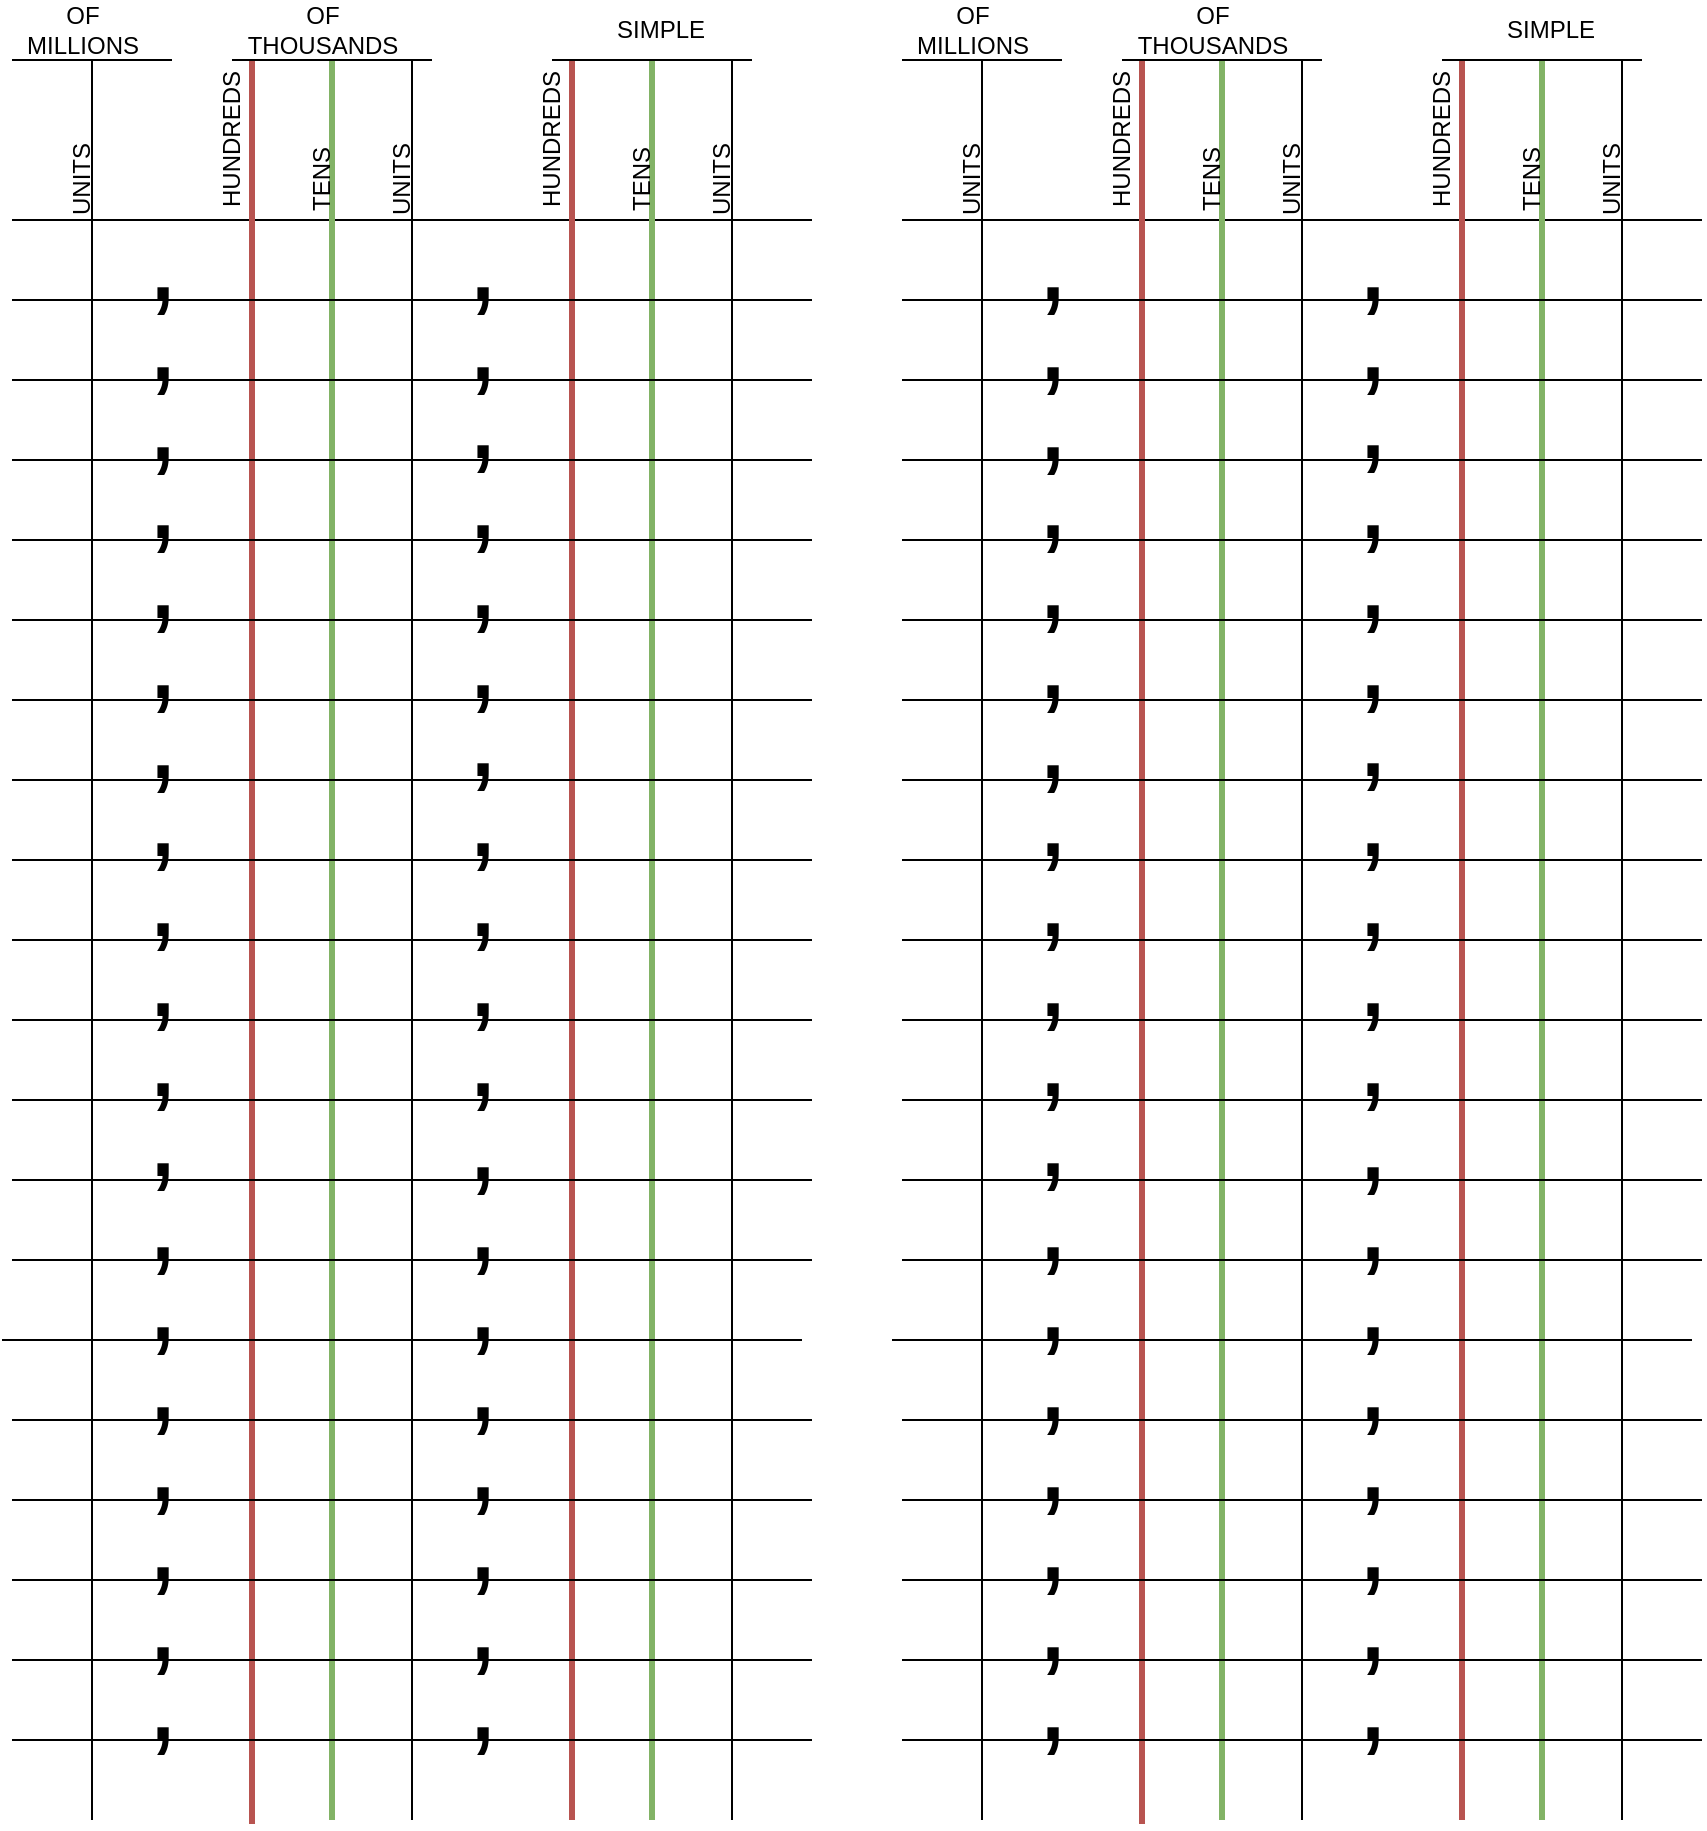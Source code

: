 <mxfile version="14.4.4" type="github">
  <diagram id="EwOeWkMTZaeR5XXRuhUj" name="Page-1">
    <mxGraphModel dx="943" dy="560" grid="1" gridSize="10" guides="1" tooltips="1" connect="1" arrows="1" fold="1" page="1" pageScale="1" pageWidth="827" pageHeight="1169" math="0" shadow="0">
      <root>
        <mxCell id="0" />
        <mxCell id="1" parent="0" />
        <mxCell id="WMk4dA76J-lZ88mBp_z--3" value="" style="endArrow=none;html=1;" edge="1" parent="1">
          <mxGeometry width="50" height="50" relative="1" as="geometry">
            <mxPoint x="160" y="1000" as="sourcePoint" />
            <mxPoint x="160" y="120" as="targetPoint" />
          </mxGeometry>
        </mxCell>
        <mxCell id="WMk4dA76J-lZ88mBp_z--4" value="" style="endArrow=none;html=1;" edge="1" parent="1">
          <mxGeometry width="50" height="50" relative="1" as="geometry">
            <mxPoint x="120" y="200" as="sourcePoint" />
            <mxPoint x="520" y="200" as="targetPoint" />
          </mxGeometry>
        </mxCell>
        <mxCell id="WMk4dA76J-lZ88mBp_z--5" value="" style="endArrow=none;html=1;fillColor=#f8cecc;strokeColor=#b85450;strokeWidth=3;" edge="1" parent="1">
          <mxGeometry width="50" height="50" relative="1" as="geometry">
            <mxPoint x="240" y="1002" as="sourcePoint" />
            <mxPoint x="240" y="120" as="targetPoint" />
          </mxGeometry>
        </mxCell>
        <mxCell id="WMk4dA76J-lZ88mBp_z--6" value="" style="endArrow=none;html=1;fillColor=#d5e8d4;strokeColor=#82b366;strokeWidth=3;" edge="1" parent="1">
          <mxGeometry width="50" height="50" relative="1" as="geometry">
            <mxPoint x="280" y="1000" as="sourcePoint" />
            <mxPoint x="280" y="120" as="targetPoint" />
          </mxGeometry>
        </mxCell>
        <mxCell id="WMk4dA76J-lZ88mBp_z--7" value="" style="endArrow=none;html=1;" edge="1" parent="1">
          <mxGeometry width="50" height="50" relative="1" as="geometry">
            <mxPoint x="320" y="1000" as="sourcePoint" />
            <mxPoint x="320" y="120" as="targetPoint" />
          </mxGeometry>
        </mxCell>
        <mxCell id="WMk4dA76J-lZ88mBp_z--8" value="" style="endArrow=none;html=1;strokeWidth=3;fillColor=#f8cecc;strokeColor=#b85450;" edge="1" parent="1">
          <mxGeometry width="50" height="50" relative="1" as="geometry">
            <mxPoint x="400" y="1000" as="sourcePoint" />
            <mxPoint x="400" y="120" as="targetPoint" />
          </mxGeometry>
        </mxCell>
        <mxCell id="WMk4dA76J-lZ88mBp_z--9" value="" style="endArrow=none;html=1;fillColor=#d5e8d4;strokeColor=#82b366;strokeWidth=3;" edge="1" parent="1">
          <mxGeometry width="50" height="50" relative="1" as="geometry">
            <mxPoint x="440" y="1000" as="sourcePoint" />
            <mxPoint x="440" y="120" as="targetPoint" />
          </mxGeometry>
        </mxCell>
        <mxCell id="WMk4dA76J-lZ88mBp_z--10" value="" style="endArrow=none;html=1;" edge="1" parent="1">
          <mxGeometry width="50" height="50" relative="1" as="geometry">
            <mxPoint x="480" y="1000" as="sourcePoint" />
            <mxPoint x="480" y="120" as="targetPoint" />
          </mxGeometry>
        </mxCell>
        <mxCell id="WMk4dA76J-lZ88mBp_z--11" value="" style="endArrow=none;html=1;" edge="1" parent="1">
          <mxGeometry width="50" height="50" relative="1" as="geometry">
            <mxPoint x="120" y="120" as="sourcePoint" />
            <mxPoint x="200" y="120" as="targetPoint" />
          </mxGeometry>
        </mxCell>
        <mxCell id="WMk4dA76J-lZ88mBp_z--12" value="" style="endArrow=none;html=1;" edge="1" parent="1">
          <mxGeometry width="50" height="50" relative="1" as="geometry">
            <mxPoint x="230" y="120" as="sourcePoint" />
            <mxPoint x="330" y="120" as="targetPoint" />
          </mxGeometry>
        </mxCell>
        <mxCell id="WMk4dA76J-lZ88mBp_z--13" value="" style="endArrow=none;html=1;" edge="1" parent="1">
          <mxGeometry width="50" height="50" relative="1" as="geometry">
            <mxPoint x="390" y="120" as="sourcePoint" />
            <mxPoint x="490" y="120" as="targetPoint" />
          </mxGeometry>
        </mxCell>
        <mxCell id="WMk4dA76J-lZ88mBp_z--14" value="OF&lt;br&gt;MILLIONS" style="text;html=1;resizable=0;autosize=1;align=center;verticalAlign=middle;points=[];fillColor=none;strokeColor=none;rounded=0;" vertex="1" parent="1">
          <mxGeometry x="120" y="90" width="70" height="30" as="geometry" />
        </mxCell>
        <mxCell id="WMk4dA76J-lZ88mBp_z--15" value="OF&lt;br&gt;THOUSANDS" style="text;html=1;resizable=0;autosize=1;align=center;verticalAlign=middle;points=[];fillColor=none;strokeColor=none;rounded=0;" vertex="1" parent="1">
          <mxGeometry x="230" y="90" width="90" height="30" as="geometry" />
        </mxCell>
        <mxCell id="WMk4dA76J-lZ88mBp_z--16" value="SIMPLE" style="text;html=1;resizable=0;autosize=1;align=center;verticalAlign=middle;points=[];fillColor=none;strokeColor=none;rounded=0;" vertex="1" parent="1">
          <mxGeometry x="414" y="95" width="60" height="20" as="geometry" />
        </mxCell>
        <mxCell id="WMk4dA76J-lZ88mBp_z--17" value="UNITS" style="text;html=1;resizable=0;autosize=1;align=center;verticalAlign=middle;points=[];fillColor=none;strokeColor=none;rounded=0;rotation=-90;" vertex="1" parent="1">
          <mxGeometry x="450" y="170" width="50" height="20" as="geometry" />
        </mxCell>
        <mxCell id="WMk4dA76J-lZ88mBp_z--18" value="HUNDREDS" style="text;html=1;resizable=0;autosize=1;align=center;verticalAlign=middle;points=[];fillColor=none;strokeColor=none;rounded=0;rotation=-90;" vertex="1" parent="1">
          <mxGeometry x="350" y="150" width="80" height="20" as="geometry" />
        </mxCell>
        <mxCell id="WMk4dA76J-lZ88mBp_z--19" value="TENS" style="text;html=1;resizable=0;autosize=1;align=center;verticalAlign=middle;points=[];fillColor=none;strokeColor=none;rounded=0;rotation=-90;" vertex="1" parent="1">
          <mxGeometry x="410" y="170" width="50" height="20" as="geometry" />
        </mxCell>
        <mxCell id="WMk4dA76J-lZ88mBp_z--20" value="UNITS" style="text;html=1;resizable=0;autosize=1;align=center;verticalAlign=middle;points=[];fillColor=none;strokeColor=none;rounded=0;rotation=-90;" vertex="1" parent="1">
          <mxGeometry x="290" y="170" width="50" height="20" as="geometry" />
        </mxCell>
        <mxCell id="WMk4dA76J-lZ88mBp_z--21" value="TENS" style="text;html=1;resizable=0;autosize=1;align=center;verticalAlign=middle;points=[];fillColor=none;strokeColor=none;rounded=0;rotation=-90;" vertex="1" parent="1">
          <mxGeometry x="250" y="170" width="50" height="20" as="geometry" />
        </mxCell>
        <mxCell id="WMk4dA76J-lZ88mBp_z--22" value="HUNDREDS" style="text;html=1;resizable=0;autosize=1;align=center;verticalAlign=middle;points=[];fillColor=none;strokeColor=none;rounded=0;rotation=-90;" vertex="1" parent="1">
          <mxGeometry x="190" y="150" width="80" height="20" as="geometry" />
        </mxCell>
        <mxCell id="WMk4dA76J-lZ88mBp_z--23" value="UNITS" style="text;html=1;resizable=0;autosize=1;align=center;verticalAlign=middle;points=[];fillColor=none;strokeColor=none;rounded=0;rotation=-90;" vertex="1" parent="1">
          <mxGeometry x="130" y="170" width="50" height="20" as="geometry" />
        </mxCell>
        <mxCell id="WMk4dA76J-lZ88mBp_z--25" value="" style="endArrow=none;html=1;" edge="1" parent="1">
          <mxGeometry width="50" height="50" relative="1" as="geometry">
            <mxPoint x="120" y="240" as="sourcePoint" />
            <mxPoint x="520" y="240" as="targetPoint" />
          </mxGeometry>
        </mxCell>
        <mxCell id="WMk4dA76J-lZ88mBp_z--26" value="" style="endArrow=none;html=1;" edge="1" parent="1">
          <mxGeometry width="50" height="50" relative="1" as="geometry">
            <mxPoint x="120" y="280" as="sourcePoint" />
            <mxPoint x="520" y="280" as="targetPoint" />
          </mxGeometry>
        </mxCell>
        <mxCell id="WMk4dA76J-lZ88mBp_z--27" value="" style="endArrow=none;html=1;" edge="1" parent="1">
          <mxGeometry width="50" height="50" relative="1" as="geometry">
            <mxPoint x="120" y="320" as="sourcePoint" />
            <mxPoint x="520" y="320" as="targetPoint" />
          </mxGeometry>
        </mxCell>
        <mxCell id="WMk4dA76J-lZ88mBp_z--28" value="" style="endArrow=none;html=1;" edge="1" parent="1">
          <mxGeometry width="50" height="50" relative="1" as="geometry">
            <mxPoint x="120" y="360" as="sourcePoint" />
            <mxPoint x="520" y="360" as="targetPoint" />
          </mxGeometry>
        </mxCell>
        <mxCell id="WMk4dA76J-lZ88mBp_z--29" value="" style="endArrow=none;html=1;" edge="1" parent="1">
          <mxGeometry width="50" height="50" relative="1" as="geometry">
            <mxPoint x="120" y="400" as="sourcePoint" />
            <mxPoint x="520" y="400" as="targetPoint" />
          </mxGeometry>
        </mxCell>
        <mxCell id="WMk4dA76J-lZ88mBp_z--30" value="" style="endArrow=none;html=1;" edge="1" parent="1">
          <mxGeometry width="50" height="50" relative="1" as="geometry">
            <mxPoint x="120" y="440" as="sourcePoint" />
            <mxPoint x="520" y="440" as="targetPoint" />
          </mxGeometry>
        </mxCell>
        <mxCell id="WMk4dA76J-lZ88mBp_z--31" value="" style="endArrow=none;html=1;" edge="1" parent="1">
          <mxGeometry width="50" height="50" relative="1" as="geometry">
            <mxPoint x="120" y="480" as="sourcePoint" />
            <mxPoint x="520" y="480" as="targetPoint" />
          </mxGeometry>
        </mxCell>
        <mxCell id="WMk4dA76J-lZ88mBp_z--32" value="" style="endArrow=none;html=1;" edge="1" parent="1">
          <mxGeometry width="50" height="50" relative="1" as="geometry">
            <mxPoint x="120" y="520" as="sourcePoint" />
            <mxPoint x="520" y="520" as="targetPoint" />
          </mxGeometry>
        </mxCell>
        <mxCell id="WMk4dA76J-lZ88mBp_z--33" value="" style="endArrow=none;html=1;" edge="1" parent="1">
          <mxGeometry width="50" height="50" relative="1" as="geometry">
            <mxPoint x="120" y="560" as="sourcePoint" />
            <mxPoint x="520" y="560" as="targetPoint" />
          </mxGeometry>
        </mxCell>
        <mxCell id="WMk4dA76J-lZ88mBp_z--34" value="" style="endArrow=none;html=1;" edge="1" parent="1">
          <mxGeometry width="50" height="50" relative="1" as="geometry">
            <mxPoint x="120" y="600" as="sourcePoint" />
            <mxPoint x="520" y="600" as="targetPoint" />
          </mxGeometry>
        </mxCell>
        <mxCell id="WMk4dA76J-lZ88mBp_z--35" value="" style="endArrow=none;html=1;" edge="1" parent="1">
          <mxGeometry width="50" height="50" relative="1" as="geometry">
            <mxPoint x="120" y="640" as="sourcePoint" />
            <mxPoint x="520" y="640" as="targetPoint" />
          </mxGeometry>
        </mxCell>
        <mxCell id="WMk4dA76J-lZ88mBp_z--36" value="" style="endArrow=none;html=1;" edge="1" parent="1">
          <mxGeometry width="50" height="50" relative="1" as="geometry">
            <mxPoint x="120" y="680" as="sourcePoint" />
            <mxPoint x="520" y="680" as="targetPoint" />
          </mxGeometry>
        </mxCell>
        <mxCell id="WMk4dA76J-lZ88mBp_z--37" value="" style="endArrow=none;html=1;" edge="1" parent="1">
          <mxGeometry width="50" height="50" relative="1" as="geometry">
            <mxPoint x="120" y="840" as="sourcePoint" />
            <mxPoint x="520" y="840" as="targetPoint" />
          </mxGeometry>
        </mxCell>
        <mxCell id="WMk4dA76J-lZ88mBp_z--38" value="" style="endArrow=none;html=1;" edge="1" parent="1">
          <mxGeometry width="50" height="50" relative="1" as="geometry">
            <mxPoint x="120" y="880" as="sourcePoint" />
            <mxPoint x="520" y="880" as="targetPoint" />
          </mxGeometry>
        </mxCell>
        <mxCell id="WMk4dA76J-lZ88mBp_z--39" value="" style="endArrow=none;html=1;" edge="1" parent="1">
          <mxGeometry width="50" height="50" relative="1" as="geometry">
            <mxPoint x="120" y="920" as="sourcePoint" />
            <mxPoint x="520" y="920" as="targetPoint" />
          </mxGeometry>
        </mxCell>
        <mxCell id="WMk4dA76J-lZ88mBp_z--40" value="" style="endArrow=none;html=1;" edge="1" parent="1">
          <mxGeometry width="50" height="50" relative="1" as="geometry">
            <mxPoint x="120" y="960" as="sourcePoint" />
            <mxPoint x="520" y="960" as="targetPoint" />
          </mxGeometry>
        </mxCell>
        <mxCell id="WMk4dA76J-lZ88mBp_z--41" value="" style="endArrow=none;html=1;" edge="1" parent="1">
          <mxGeometry width="50" height="50" relative="1" as="geometry">
            <mxPoint x="115" y="760" as="sourcePoint" />
            <mxPoint x="515" y="760" as="targetPoint" />
          </mxGeometry>
        </mxCell>
        <mxCell id="WMk4dA76J-lZ88mBp_z--42" value="" style="endArrow=none;html=1;" edge="1" parent="1">
          <mxGeometry width="50" height="50" relative="1" as="geometry">
            <mxPoint x="120" y="800" as="sourcePoint" />
            <mxPoint x="520" y="800" as="targetPoint" />
          </mxGeometry>
        </mxCell>
        <mxCell id="WMk4dA76J-lZ88mBp_z--43" value="" style="endArrow=none;html=1;" edge="1" parent="1">
          <mxGeometry width="50" height="50" relative="1" as="geometry">
            <mxPoint x="120" y="720" as="sourcePoint" />
            <mxPoint x="520" y="720" as="targetPoint" />
          </mxGeometry>
        </mxCell>
        <mxCell id="WMk4dA76J-lZ88mBp_z--44" value="&lt;font style=&quot;font-size: 59px&quot;&gt;,&lt;/font&gt;" style="text;html=1;resizable=0;autosize=1;align=center;verticalAlign=middle;points=[];fillColor=none;strokeColor=none;rounded=0;rotation=0;" vertex="1" parent="1">
          <mxGeometry x="180" y="200" width="30" height="40" as="geometry" />
        </mxCell>
        <mxCell id="WMk4dA76J-lZ88mBp_z--46" value="&lt;font style=&quot;font-size: 59px&quot;&gt;,&lt;/font&gt;" style="text;html=1;resizable=0;autosize=1;align=center;verticalAlign=middle;points=[];fillColor=none;strokeColor=none;rounded=0;rotation=0;" vertex="1" parent="1">
          <mxGeometry x="180" y="240" width="30" height="40" as="geometry" />
        </mxCell>
        <mxCell id="WMk4dA76J-lZ88mBp_z--56" value="&lt;font style=&quot;font-size: 59px&quot;&gt;,&lt;/font&gt;" style="text;html=1;resizable=0;autosize=1;align=center;verticalAlign=middle;points=[];fillColor=none;strokeColor=none;rounded=0;rotation=0;" vertex="1" parent="1">
          <mxGeometry x="180" y="280" width="30" height="40" as="geometry" />
        </mxCell>
        <mxCell id="WMk4dA76J-lZ88mBp_z--57" value="&lt;font style=&quot;font-size: 59px&quot;&gt;,&lt;/font&gt;" style="text;html=1;resizable=0;autosize=1;align=center;verticalAlign=middle;points=[];fillColor=none;strokeColor=none;rounded=0;rotation=0;" vertex="1" parent="1">
          <mxGeometry x="180" y="319" width="30" height="40" as="geometry" />
        </mxCell>
        <mxCell id="WMk4dA76J-lZ88mBp_z--62" value="&lt;font style=&quot;font-size: 59px&quot;&gt;,&lt;/font&gt;" style="text;html=1;resizable=0;autosize=1;align=center;verticalAlign=middle;points=[];fillColor=none;strokeColor=none;rounded=0;rotation=0;" vertex="1" parent="1">
          <mxGeometry x="180" y="359" width="30" height="40" as="geometry" />
        </mxCell>
        <mxCell id="WMk4dA76J-lZ88mBp_z--63" value="&lt;font style=&quot;font-size: 59px&quot;&gt;,&lt;/font&gt;" style="text;html=1;resizable=0;autosize=1;align=center;verticalAlign=middle;points=[];fillColor=none;strokeColor=none;rounded=0;rotation=0;" vertex="1" parent="1">
          <mxGeometry x="180" y="399" width="30" height="40" as="geometry" />
        </mxCell>
        <mxCell id="WMk4dA76J-lZ88mBp_z--64" value="&lt;font style=&quot;font-size: 59px&quot;&gt;,&lt;/font&gt;" style="text;html=1;resizable=0;autosize=1;align=center;verticalAlign=middle;points=[];fillColor=none;strokeColor=none;rounded=0;rotation=0;" vertex="1" parent="1">
          <mxGeometry x="180" y="439" width="30" height="40" as="geometry" />
        </mxCell>
        <mxCell id="WMk4dA76J-lZ88mBp_z--65" value="&lt;font style=&quot;font-size: 59px&quot;&gt;,&lt;/font&gt;" style="text;html=1;resizable=0;autosize=1;align=center;verticalAlign=middle;points=[];fillColor=none;strokeColor=none;rounded=0;rotation=0;" vertex="1" parent="1">
          <mxGeometry x="180" y="478" width="30" height="40" as="geometry" />
        </mxCell>
        <mxCell id="WMk4dA76J-lZ88mBp_z--66" value="&lt;font style=&quot;font-size: 59px&quot;&gt;,&lt;/font&gt;" style="text;html=1;resizable=0;autosize=1;align=center;verticalAlign=middle;points=[];fillColor=none;strokeColor=none;rounded=0;rotation=0;" vertex="1" parent="1">
          <mxGeometry x="180" y="518" width="30" height="40" as="geometry" />
        </mxCell>
        <mxCell id="WMk4dA76J-lZ88mBp_z--68" value="&lt;font style=&quot;font-size: 59px&quot;&gt;,&lt;/font&gt;" style="text;html=1;resizable=0;autosize=1;align=center;verticalAlign=middle;points=[];fillColor=none;strokeColor=none;rounded=0;rotation=0;" vertex="1" parent="1">
          <mxGeometry x="180" y="558" width="30" height="40" as="geometry" />
        </mxCell>
        <mxCell id="WMk4dA76J-lZ88mBp_z--69" value="&lt;font style=&quot;font-size: 59px&quot;&gt;,&lt;/font&gt;" style="text;html=1;resizable=0;autosize=1;align=center;verticalAlign=middle;points=[];fillColor=none;strokeColor=none;rounded=0;rotation=0;" vertex="1" parent="1">
          <mxGeometry x="180" y="598" width="30" height="40" as="geometry" />
        </mxCell>
        <mxCell id="WMk4dA76J-lZ88mBp_z--71" value="&lt;font style=&quot;font-size: 59px&quot;&gt;,&lt;/font&gt;" style="text;html=1;resizable=0;autosize=1;align=center;verticalAlign=middle;points=[];fillColor=none;strokeColor=none;rounded=0;rotation=0;" vertex="1" parent="1">
          <mxGeometry x="180" y="638" width="30" height="40" as="geometry" />
        </mxCell>
        <mxCell id="WMk4dA76J-lZ88mBp_z--72" value="&lt;font style=&quot;font-size: 59px&quot;&gt;,&lt;/font&gt;" style="text;html=1;resizable=0;autosize=1;align=center;verticalAlign=middle;points=[];fillColor=none;strokeColor=none;rounded=0;rotation=0;" vertex="1" parent="1">
          <mxGeometry x="180" y="680" width="30" height="40" as="geometry" />
        </mxCell>
        <mxCell id="WMk4dA76J-lZ88mBp_z--73" value="&lt;font style=&quot;font-size: 59px&quot;&gt;,&lt;/font&gt;" style="text;html=1;resizable=0;autosize=1;align=center;verticalAlign=middle;points=[];fillColor=none;strokeColor=none;rounded=0;rotation=0;" vertex="1" parent="1">
          <mxGeometry x="180" y="720" width="30" height="40" as="geometry" />
        </mxCell>
        <mxCell id="WMk4dA76J-lZ88mBp_z--75" value="&lt;font style=&quot;font-size: 59px&quot;&gt;,&lt;/font&gt;" style="text;html=1;resizable=0;autosize=1;align=center;verticalAlign=middle;points=[];fillColor=none;strokeColor=none;rounded=0;rotation=0;" vertex="1" parent="1">
          <mxGeometry x="180" y="760" width="30" height="40" as="geometry" />
        </mxCell>
        <mxCell id="WMk4dA76J-lZ88mBp_z--76" value="&lt;font style=&quot;font-size: 59px&quot;&gt;,&lt;/font&gt;" style="text;html=1;resizable=0;autosize=1;align=center;verticalAlign=middle;points=[];fillColor=none;strokeColor=none;rounded=0;rotation=0;" vertex="1" parent="1">
          <mxGeometry x="180" y="800" width="30" height="40" as="geometry" />
        </mxCell>
        <mxCell id="WMk4dA76J-lZ88mBp_z--77" value="&lt;font style=&quot;font-size: 59px&quot;&gt;,&lt;/font&gt;" style="text;html=1;resizable=0;autosize=1;align=center;verticalAlign=middle;points=[];fillColor=none;strokeColor=none;rounded=0;rotation=0;" vertex="1" parent="1">
          <mxGeometry x="180" y="840" width="30" height="40" as="geometry" />
        </mxCell>
        <mxCell id="WMk4dA76J-lZ88mBp_z--78" value="&lt;font style=&quot;font-size: 59px&quot;&gt;,&lt;/font&gt;" style="text;html=1;resizable=0;autosize=1;align=center;verticalAlign=middle;points=[];fillColor=none;strokeColor=none;rounded=0;rotation=0;" vertex="1" parent="1">
          <mxGeometry x="180" y="880" width="30" height="40" as="geometry" />
        </mxCell>
        <mxCell id="WMk4dA76J-lZ88mBp_z--80" value="&lt;font style=&quot;font-size: 59px&quot;&gt;,&lt;/font&gt;" style="text;html=1;resizable=0;autosize=1;align=center;verticalAlign=middle;points=[];fillColor=none;strokeColor=none;rounded=0;rotation=0;" vertex="1" parent="1">
          <mxGeometry x="180" y="920" width="30" height="40" as="geometry" />
        </mxCell>
        <mxCell id="WMk4dA76J-lZ88mBp_z--82" value="&lt;font style=&quot;font-size: 59px&quot;&gt;,&lt;/font&gt;" style="text;html=1;resizable=0;autosize=1;align=center;verticalAlign=middle;points=[];fillColor=none;strokeColor=none;rounded=0;rotation=0;" vertex="1" parent="1">
          <mxGeometry x="340" y="200" width="30" height="40" as="geometry" />
        </mxCell>
        <mxCell id="WMk4dA76J-lZ88mBp_z--83" value="&lt;font style=&quot;font-size: 59px&quot;&gt;,&lt;/font&gt;" style="text;html=1;resizable=0;autosize=1;align=center;verticalAlign=middle;points=[];fillColor=none;strokeColor=none;rounded=0;rotation=0;" vertex="1" parent="1">
          <mxGeometry x="340" y="240" width="30" height="40" as="geometry" />
        </mxCell>
        <mxCell id="WMk4dA76J-lZ88mBp_z--84" value="&lt;font style=&quot;font-size: 59px&quot;&gt;,&lt;/font&gt;" style="text;html=1;resizable=0;autosize=1;align=center;verticalAlign=middle;points=[];fillColor=none;strokeColor=none;rounded=0;rotation=0;" vertex="1" parent="1">
          <mxGeometry x="340" y="279" width="30" height="40" as="geometry" />
        </mxCell>
        <mxCell id="WMk4dA76J-lZ88mBp_z--85" value="&lt;font style=&quot;font-size: 59px&quot;&gt;,&lt;/font&gt;" style="text;html=1;resizable=0;autosize=1;align=center;verticalAlign=middle;points=[];fillColor=none;strokeColor=none;rounded=0;rotation=0;" vertex="1" parent="1">
          <mxGeometry x="340" y="319" width="30" height="40" as="geometry" />
        </mxCell>
        <mxCell id="WMk4dA76J-lZ88mBp_z--86" value="&lt;font style=&quot;font-size: 59px&quot;&gt;,&lt;/font&gt;" style="text;html=1;resizable=0;autosize=1;align=center;verticalAlign=middle;points=[];fillColor=none;strokeColor=none;rounded=0;rotation=0;" vertex="1" parent="1">
          <mxGeometry x="340" y="359" width="30" height="40" as="geometry" />
        </mxCell>
        <mxCell id="WMk4dA76J-lZ88mBp_z--87" value="&lt;font style=&quot;font-size: 59px&quot;&gt;,&lt;/font&gt;" style="text;html=1;resizable=0;autosize=1;align=center;verticalAlign=middle;points=[];fillColor=none;strokeColor=none;rounded=0;rotation=0;" vertex="1" parent="1">
          <mxGeometry x="340" y="399" width="30" height="40" as="geometry" />
        </mxCell>
        <mxCell id="WMk4dA76J-lZ88mBp_z--88" value="&lt;font style=&quot;font-size: 59px&quot;&gt;,&lt;/font&gt;" style="text;html=1;resizable=0;autosize=1;align=center;verticalAlign=middle;points=[];fillColor=none;strokeColor=none;rounded=0;rotation=0;" vertex="1" parent="1">
          <mxGeometry x="340" y="438" width="30" height="40" as="geometry" />
        </mxCell>
        <mxCell id="WMk4dA76J-lZ88mBp_z--89" value="&lt;font style=&quot;font-size: 59px&quot;&gt;,&lt;/font&gt;" style="text;html=1;resizable=0;autosize=1;align=center;verticalAlign=middle;points=[];fillColor=none;strokeColor=none;rounded=0;rotation=0;" vertex="1" parent="1">
          <mxGeometry x="340" y="478" width="30" height="40" as="geometry" />
        </mxCell>
        <mxCell id="WMk4dA76J-lZ88mBp_z--90" value="&lt;font style=&quot;font-size: 59px&quot;&gt;,&lt;/font&gt;" style="text;html=1;resizable=0;autosize=1;align=center;verticalAlign=middle;points=[];fillColor=none;strokeColor=none;rounded=0;rotation=0;" vertex="1" parent="1">
          <mxGeometry x="340" y="518" width="30" height="40" as="geometry" />
        </mxCell>
        <mxCell id="WMk4dA76J-lZ88mBp_z--91" value="&lt;font style=&quot;font-size: 59px&quot;&gt;,&lt;/font&gt;" style="text;html=1;resizable=0;autosize=1;align=center;verticalAlign=middle;points=[];fillColor=none;strokeColor=none;rounded=0;rotation=0;" vertex="1" parent="1">
          <mxGeometry x="340" y="558" width="30" height="40" as="geometry" />
        </mxCell>
        <mxCell id="WMk4dA76J-lZ88mBp_z--92" value="&lt;font style=&quot;font-size: 59px&quot;&gt;,&lt;/font&gt;" style="text;html=1;resizable=0;autosize=1;align=center;verticalAlign=middle;points=[];fillColor=none;strokeColor=none;rounded=0;rotation=0;" vertex="1" parent="1">
          <mxGeometry x="340" y="598" width="30" height="40" as="geometry" />
        </mxCell>
        <mxCell id="WMk4dA76J-lZ88mBp_z--93" value="&lt;font style=&quot;font-size: 59px&quot;&gt;,&lt;/font&gt;" style="text;html=1;resizable=0;autosize=1;align=center;verticalAlign=middle;points=[];fillColor=none;strokeColor=none;rounded=0;rotation=0;" vertex="1" parent="1">
          <mxGeometry x="340" y="640" width="30" height="40" as="geometry" />
        </mxCell>
        <mxCell id="WMk4dA76J-lZ88mBp_z--94" value="&lt;font style=&quot;font-size: 59px&quot;&gt;,&lt;/font&gt;" style="text;html=1;resizable=0;autosize=1;align=center;verticalAlign=middle;points=[];fillColor=none;strokeColor=none;rounded=0;rotation=0;" vertex="1" parent="1">
          <mxGeometry x="340" y="680" width="30" height="40" as="geometry" />
        </mxCell>
        <mxCell id="WMk4dA76J-lZ88mBp_z--95" value="&lt;font style=&quot;font-size: 59px&quot;&gt;,&lt;/font&gt;" style="text;html=1;resizable=0;autosize=1;align=center;verticalAlign=middle;points=[];fillColor=none;strokeColor=none;rounded=0;rotation=0;" vertex="1" parent="1">
          <mxGeometry x="340" y="720" width="30" height="40" as="geometry" />
        </mxCell>
        <mxCell id="WMk4dA76J-lZ88mBp_z--96" value="&lt;font style=&quot;font-size: 59px&quot;&gt;,&lt;/font&gt;" style="text;html=1;resizable=0;autosize=1;align=center;verticalAlign=middle;points=[];fillColor=none;strokeColor=none;rounded=0;rotation=0;" vertex="1" parent="1">
          <mxGeometry x="340" y="760" width="30" height="40" as="geometry" />
        </mxCell>
        <mxCell id="WMk4dA76J-lZ88mBp_z--97" value="&lt;font style=&quot;font-size: 59px&quot;&gt;,&lt;/font&gt;" style="text;html=1;resizable=0;autosize=1;align=center;verticalAlign=middle;points=[];fillColor=none;strokeColor=none;rounded=0;rotation=0;" vertex="1" parent="1">
          <mxGeometry x="340" y="800" width="30" height="40" as="geometry" />
        </mxCell>
        <mxCell id="WMk4dA76J-lZ88mBp_z--98" value="&lt;font style=&quot;font-size: 59px&quot;&gt;,&lt;/font&gt;" style="text;html=1;resizable=0;autosize=1;align=center;verticalAlign=middle;points=[];fillColor=none;strokeColor=none;rounded=0;rotation=0;" vertex="1" parent="1">
          <mxGeometry x="340" y="840" width="30" height="40" as="geometry" />
        </mxCell>
        <mxCell id="WMk4dA76J-lZ88mBp_z--99" value="&lt;font style=&quot;font-size: 59px&quot;&gt;,&lt;/font&gt;" style="text;html=1;resizable=0;autosize=1;align=center;verticalAlign=middle;points=[];fillColor=none;strokeColor=none;rounded=0;rotation=0;" vertex="1" parent="1">
          <mxGeometry x="340" y="880" width="30" height="40" as="geometry" />
        </mxCell>
        <mxCell id="WMk4dA76J-lZ88mBp_z--100" value="&lt;font style=&quot;font-size: 59px&quot;&gt;,&lt;/font&gt;" style="text;html=1;resizable=0;autosize=1;align=center;verticalAlign=middle;points=[];fillColor=none;strokeColor=none;rounded=0;rotation=0;" vertex="1" parent="1">
          <mxGeometry x="340" y="920" width="30" height="40" as="geometry" />
        </mxCell>
        <mxCell id="WMk4dA76J-lZ88mBp_z--179" value="" style="endArrow=none;html=1;" edge="1" parent="1">
          <mxGeometry width="50" height="50" relative="1" as="geometry">
            <mxPoint x="605" y="1000" as="sourcePoint" />
            <mxPoint x="605" y="120" as="targetPoint" />
          </mxGeometry>
        </mxCell>
        <mxCell id="WMk4dA76J-lZ88mBp_z--180" value="" style="endArrow=none;html=1;" edge="1" parent="1">
          <mxGeometry width="50" height="50" relative="1" as="geometry">
            <mxPoint x="565" y="200" as="sourcePoint" />
            <mxPoint x="965" y="200" as="targetPoint" />
          </mxGeometry>
        </mxCell>
        <mxCell id="WMk4dA76J-lZ88mBp_z--181" value="" style="endArrow=none;html=1;fillColor=#f8cecc;strokeColor=#b85450;strokeWidth=3;" edge="1" parent="1">
          <mxGeometry width="50" height="50" relative="1" as="geometry">
            <mxPoint x="685" y="1002" as="sourcePoint" />
            <mxPoint x="685" y="120" as="targetPoint" />
          </mxGeometry>
        </mxCell>
        <mxCell id="WMk4dA76J-lZ88mBp_z--182" value="" style="endArrow=none;html=1;fillColor=#d5e8d4;strokeColor=#82b366;strokeWidth=3;" edge="1" parent="1">
          <mxGeometry width="50" height="50" relative="1" as="geometry">
            <mxPoint x="725" y="1000" as="sourcePoint" />
            <mxPoint x="725" y="120" as="targetPoint" />
          </mxGeometry>
        </mxCell>
        <mxCell id="WMk4dA76J-lZ88mBp_z--183" value="" style="endArrow=none;html=1;" edge="1" parent="1">
          <mxGeometry width="50" height="50" relative="1" as="geometry">
            <mxPoint x="765" y="1000" as="sourcePoint" />
            <mxPoint x="765" y="120" as="targetPoint" />
          </mxGeometry>
        </mxCell>
        <mxCell id="WMk4dA76J-lZ88mBp_z--184" value="" style="endArrow=none;html=1;strokeWidth=3;fillColor=#f8cecc;strokeColor=#b85450;" edge="1" parent="1">
          <mxGeometry width="50" height="50" relative="1" as="geometry">
            <mxPoint x="845" y="1000" as="sourcePoint" />
            <mxPoint x="845" y="120" as="targetPoint" />
          </mxGeometry>
        </mxCell>
        <mxCell id="WMk4dA76J-lZ88mBp_z--185" value="" style="endArrow=none;html=1;fillColor=#d5e8d4;strokeColor=#82b366;strokeWidth=3;" edge="1" parent="1">
          <mxGeometry width="50" height="50" relative="1" as="geometry">
            <mxPoint x="885" y="1000" as="sourcePoint" />
            <mxPoint x="885" y="120" as="targetPoint" />
          </mxGeometry>
        </mxCell>
        <mxCell id="WMk4dA76J-lZ88mBp_z--186" value="" style="endArrow=none;html=1;" edge="1" parent="1">
          <mxGeometry width="50" height="50" relative="1" as="geometry">
            <mxPoint x="925" y="1000" as="sourcePoint" />
            <mxPoint x="925" y="120" as="targetPoint" />
          </mxGeometry>
        </mxCell>
        <mxCell id="WMk4dA76J-lZ88mBp_z--187" value="" style="endArrow=none;html=1;" edge="1" parent="1">
          <mxGeometry width="50" height="50" relative="1" as="geometry">
            <mxPoint x="565" y="120" as="sourcePoint" />
            <mxPoint x="645" y="120" as="targetPoint" />
          </mxGeometry>
        </mxCell>
        <mxCell id="WMk4dA76J-lZ88mBp_z--188" value="" style="endArrow=none;html=1;" edge="1" parent="1">
          <mxGeometry width="50" height="50" relative="1" as="geometry">
            <mxPoint x="675" y="120" as="sourcePoint" />
            <mxPoint x="775" y="120" as="targetPoint" />
          </mxGeometry>
        </mxCell>
        <mxCell id="WMk4dA76J-lZ88mBp_z--189" value="" style="endArrow=none;html=1;" edge="1" parent="1">
          <mxGeometry width="50" height="50" relative="1" as="geometry">
            <mxPoint x="835" y="120" as="sourcePoint" />
            <mxPoint x="935" y="120" as="targetPoint" />
          </mxGeometry>
        </mxCell>
        <mxCell id="WMk4dA76J-lZ88mBp_z--190" value="OF&lt;br&gt;MILLIONS" style="text;html=1;resizable=0;autosize=1;align=center;verticalAlign=middle;points=[];fillColor=none;strokeColor=none;rounded=0;" vertex="1" parent="1">
          <mxGeometry x="565" y="90" width="70" height="30" as="geometry" />
        </mxCell>
        <mxCell id="WMk4dA76J-lZ88mBp_z--191" value="OF&lt;br&gt;THOUSANDS" style="text;html=1;resizable=0;autosize=1;align=center;verticalAlign=middle;points=[];fillColor=none;strokeColor=none;rounded=0;" vertex="1" parent="1">
          <mxGeometry x="675" y="90" width="90" height="30" as="geometry" />
        </mxCell>
        <mxCell id="WMk4dA76J-lZ88mBp_z--192" value="SIMPLE" style="text;html=1;resizable=0;autosize=1;align=center;verticalAlign=middle;points=[];fillColor=none;strokeColor=none;rounded=0;" vertex="1" parent="1">
          <mxGeometry x="859" y="95" width="60" height="20" as="geometry" />
        </mxCell>
        <mxCell id="WMk4dA76J-lZ88mBp_z--193" value="UNITS" style="text;html=1;resizable=0;autosize=1;align=center;verticalAlign=middle;points=[];fillColor=none;strokeColor=none;rounded=0;rotation=-90;" vertex="1" parent="1">
          <mxGeometry x="895" y="170" width="50" height="20" as="geometry" />
        </mxCell>
        <mxCell id="WMk4dA76J-lZ88mBp_z--194" value="HUNDREDS" style="text;html=1;resizable=0;autosize=1;align=center;verticalAlign=middle;points=[];fillColor=none;strokeColor=none;rounded=0;rotation=-90;" vertex="1" parent="1">
          <mxGeometry x="795" y="150" width="80" height="20" as="geometry" />
        </mxCell>
        <mxCell id="WMk4dA76J-lZ88mBp_z--195" value="TENS" style="text;html=1;resizable=0;autosize=1;align=center;verticalAlign=middle;points=[];fillColor=none;strokeColor=none;rounded=0;rotation=-90;" vertex="1" parent="1">
          <mxGeometry x="855" y="170" width="50" height="20" as="geometry" />
        </mxCell>
        <mxCell id="WMk4dA76J-lZ88mBp_z--196" value="UNITS" style="text;html=1;resizable=0;autosize=1;align=center;verticalAlign=middle;points=[];fillColor=none;strokeColor=none;rounded=0;rotation=-90;" vertex="1" parent="1">
          <mxGeometry x="735" y="170" width="50" height="20" as="geometry" />
        </mxCell>
        <mxCell id="WMk4dA76J-lZ88mBp_z--197" value="TENS" style="text;html=1;resizable=0;autosize=1;align=center;verticalAlign=middle;points=[];fillColor=none;strokeColor=none;rounded=0;rotation=-90;" vertex="1" parent="1">
          <mxGeometry x="695" y="170" width="50" height="20" as="geometry" />
        </mxCell>
        <mxCell id="WMk4dA76J-lZ88mBp_z--198" value="HUNDREDS" style="text;html=1;resizable=0;autosize=1;align=center;verticalAlign=middle;points=[];fillColor=none;strokeColor=none;rounded=0;rotation=-90;" vertex="1" parent="1">
          <mxGeometry x="635" y="150" width="80" height="20" as="geometry" />
        </mxCell>
        <mxCell id="WMk4dA76J-lZ88mBp_z--199" value="UNITS" style="text;html=1;resizable=0;autosize=1;align=center;verticalAlign=middle;points=[];fillColor=none;strokeColor=none;rounded=0;rotation=-90;" vertex="1" parent="1">
          <mxGeometry x="575" y="170" width="50" height="20" as="geometry" />
        </mxCell>
        <mxCell id="WMk4dA76J-lZ88mBp_z--200" value="" style="endArrow=none;html=1;" edge="1" parent="1">
          <mxGeometry width="50" height="50" relative="1" as="geometry">
            <mxPoint x="565" y="240" as="sourcePoint" />
            <mxPoint x="965" y="240" as="targetPoint" />
          </mxGeometry>
        </mxCell>
        <mxCell id="WMk4dA76J-lZ88mBp_z--201" value="" style="endArrow=none;html=1;" edge="1" parent="1">
          <mxGeometry width="50" height="50" relative="1" as="geometry">
            <mxPoint x="565" y="280" as="sourcePoint" />
            <mxPoint x="965" y="280" as="targetPoint" />
          </mxGeometry>
        </mxCell>
        <mxCell id="WMk4dA76J-lZ88mBp_z--202" value="" style="endArrow=none;html=1;" edge="1" parent="1">
          <mxGeometry width="50" height="50" relative="1" as="geometry">
            <mxPoint x="565" y="320" as="sourcePoint" />
            <mxPoint x="965" y="320" as="targetPoint" />
          </mxGeometry>
        </mxCell>
        <mxCell id="WMk4dA76J-lZ88mBp_z--203" value="" style="endArrow=none;html=1;" edge="1" parent="1">
          <mxGeometry width="50" height="50" relative="1" as="geometry">
            <mxPoint x="565" y="360" as="sourcePoint" />
            <mxPoint x="965" y="360" as="targetPoint" />
          </mxGeometry>
        </mxCell>
        <mxCell id="WMk4dA76J-lZ88mBp_z--204" value="" style="endArrow=none;html=1;" edge="1" parent="1">
          <mxGeometry width="50" height="50" relative="1" as="geometry">
            <mxPoint x="565" y="400" as="sourcePoint" />
            <mxPoint x="965" y="400" as="targetPoint" />
          </mxGeometry>
        </mxCell>
        <mxCell id="WMk4dA76J-lZ88mBp_z--205" value="" style="endArrow=none;html=1;" edge="1" parent="1">
          <mxGeometry width="50" height="50" relative="1" as="geometry">
            <mxPoint x="565" y="440" as="sourcePoint" />
            <mxPoint x="965" y="440" as="targetPoint" />
          </mxGeometry>
        </mxCell>
        <mxCell id="WMk4dA76J-lZ88mBp_z--206" value="" style="endArrow=none;html=1;" edge="1" parent="1">
          <mxGeometry width="50" height="50" relative="1" as="geometry">
            <mxPoint x="565" y="480" as="sourcePoint" />
            <mxPoint x="965" y="480" as="targetPoint" />
          </mxGeometry>
        </mxCell>
        <mxCell id="WMk4dA76J-lZ88mBp_z--207" value="" style="endArrow=none;html=1;" edge="1" parent="1">
          <mxGeometry width="50" height="50" relative="1" as="geometry">
            <mxPoint x="565" y="520" as="sourcePoint" />
            <mxPoint x="965" y="520" as="targetPoint" />
          </mxGeometry>
        </mxCell>
        <mxCell id="WMk4dA76J-lZ88mBp_z--208" value="" style="endArrow=none;html=1;" edge="1" parent="1">
          <mxGeometry width="50" height="50" relative="1" as="geometry">
            <mxPoint x="565" y="560" as="sourcePoint" />
            <mxPoint x="965" y="560" as="targetPoint" />
          </mxGeometry>
        </mxCell>
        <mxCell id="WMk4dA76J-lZ88mBp_z--209" value="" style="endArrow=none;html=1;" edge="1" parent="1">
          <mxGeometry width="50" height="50" relative="1" as="geometry">
            <mxPoint x="565" y="600" as="sourcePoint" />
            <mxPoint x="965" y="600" as="targetPoint" />
          </mxGeometry>
        </mxCell>
        <mxCell id="WMk4dA76J-lZ88mBp_z--210" value="" style="endArrow=none;html=1;" edge="1" parent="1">
          <mxGeometry width="50" height="50" relative="1" as="geometry">
            <mxPoint x="565" y="640" as="sourcePoint" />
            <mxPoint x="965" y="640" as="targetPoint" />
          </mxGeometry>
        </mxCell>
        <mxCell id="WMk4dA76J-lZ88mBp_z--211" value="" style="endArrow=none;html=1;" edge="1" parent="1">
          <mxGeometry width="50" height="50" relative="1" as="geometry">
            <mxPoint x="565" y="680" as="sourcePoint" />
            <mxPoint x="965" y="680" as="targetPoint" />
          </mxGeometry>
        </mxCell>
        <mxCell id="WMk4dA76J-lZ88mBp_z--212" value="" style="endArrow=none;html=1;" edge="1" parent="1">
          <mxGeometry width="50" height="50" relative="1" as="geometry">
            <mxPoint x="565" y="840" as="sourcePoint" />
            <mxPoint x="965" y="840" as="targetPoint" />
          </mxGeometry>
        </mxCell>
        <mxCell id="WMk4dA76J-lZ88mBp_z--213" value="" style="endArrow=none;html=1;" edge="1" parent="1">
          <mxGeometry width="50" height="50" relative="1" as="geometry">
            <mxPoint x="565" y="880" as="sourcePoint" />
            <mxPoint x="965" y="880" as="targetPoint" />
          </mxGeometry>
        </mxCell>
        <mxCell id="WMk4dA76J-lZ88mBp_z--214" value="" style="endArrow=none;html=1;" edge="1" parent="1">
          <mxGeometry width="50" height="50" relative="1" as="geometry">
            <mxPoint x="565" y="920" as="sourcePoint" />
            <mxPoint x="965" y="920" as="targetPoint" />
          </mxGeometry>
        </mxCell>
        <mxCell id="WMk4dA76J-lZ88mBp_z--215" value="" style="endArrow=none;html=1;" edge="1" parent="1">
          <mxGeometry width="50" height="50" relative="1" as="geometry">
            <mxPoint x="565" y="960" as="sourcePoint" />
            <mxPoint x="965" y="960" as="targetPoint" />
          </mxGeometry>
        </mxCell>
        <mxCell id="WMk4dA76J-lZ88mBp_z--216" value="" style="endArrow=none;html=1;" edge="1" parent="1">
          <mxGeometry width="50" height="50" relative="1" as="geometry">
            <mxPoint x="560" y="760" as="sourcePoint" />
            <mxPoint x="960" y="760" as="targetPoint" />
          </mxGeometry>
        </mxCell>
        <mxCell id="WMk4dA76J-lZ88mBp_z--217" value="" style="endArrow=none;html=1;" edge="1" parent="1">
          <mxGeometry width="50" height="50" relative="1" as="geometry">
            <mxPoint x="565" y="800" as="sourcePoint" />
            <mxPoint x="965" y="800" as="targetPoint" />
          </mxGeometry>
        </mxCell>
        <mxCell id="WMk4dA76J-lZ88mBp_z--218" value="" style="endArrow=none;html=1;" edge="1" parent="1">
          <mxGeometry width="50" height="50" relative="1" as="geometry">
            <mxPoint x="565" y="720" as="sourcePoint" />
            <mxPoint x="965" y="720" as="targetPoint" />
          </mxGeometry>
        </mxCell>
        <mxCell id="WMk4dA76J-lZ88mBp_z--219" value="&lt;font style=&quot;font-size: 59px&quot;&gt;,&lt;/font&gt;" style="text;html=1;resizable=0;autosize=1;align=center;verticalAlign=middle;points=[];fillColor=none;strokeColor=none;rounded=0;rotation=0;" vertex="1" parent="1">
          <mxGeometry x="625" y="200" width="30" height="40" as="geometry" />
        </mxCell>
        <mxCell id="WMk4dA76J-lZ88mBp_z--220" value="&lt;font style=&quot;font-size: 59px&quot;&gt;,&lt;/font&gt;" style="text;html=1;resizable=0;autosize=1;align=center;verticalAlign=middle;points=[];fillColor=none;strokeColor=none;rounded=0;rotation=0;" vertex="1" parent="1">
          <mxGeometry x="625" y="240" width="30" height="40" as="geometry" />
        </mxCell>
        <mxCell id="WMk4dA76J-lZ88mBp_z--221" value="&lt;font style=&quot;font-size: 59px&quot;&gt;,&lt;/font&gt;" style="text;html=1;resizable=0;autosize=1;align=center;verticalAlign=middle;points=[];fillColor=none;strokeColor=none;rounded=0;rotation=0;" vertex="1" parent="1">
          <mxGeometry x="625" y="280" width="30" height="40" as="geometry" />
        </mxCell>
        <mxCell id="WMk4dA76J-lZ88mBp_z--222" value="&lt;font style=&quot;font-size: 59px&quot;&gt;,&lt;/font&gt;" style="text;html=1;resizable=0;autosize=1;align=center;verticalAlign=middle;points=[];fillColor=none;strokeColor=none;rounded=0;rotation=0;" vertex="1" parent="1">
          <mxGeometry x="625" y="319" width="30" height="40" as="geometry" />
        </mxCell>
        <mxCell id="WMk4dA76J-lZ88mBp_z--223" value="&lt;font style=&quot;font-size: 59px&quot;&gt;,&lt;/font&gt;" style="text;html=1;resizable=0;autosize=1;align=center;verticalAlign=middle;points=[];fillColor=none;strokeColor=none;rounded=0;rotation=0;" vertex="1" parent="1">
          <mxGeometry x="625" y="359" width="30" height="40" as="geometry" />
        </mxCell>
        <mxCell id="WMk4dA76J-lZ88mBp_z--224" value="&lt;font style=&quot;font-size: 59px&quot;&gt;,&lt;/font&gt;" style="text;html=1;resizable=0;autosize=1;align=center;verticalAlign=middle;points=[];fillColor=none;strokeColor=none;rounded=0;rotation=0;" vertex="1" parent="1">
          <mxGeometry x="625" y="399" width="30" height="40" as="geometry" />
        </mxCell>
        <mxCell id="WMk4dA76J-lZ88mBp_z--225" value="&lt;font style=&quot;font-size: 59px&quot;&gt;,&lt;/font&gt;" style="text;html=1;resizable=0;autosize=1;align=center;verticalAlign=middle;points=[];fillColor=none;strokeColor=none;rounded=0;rotation=0;" vertex="1" parent="1">
          <mxGeometry x="625" y="439" width="30" height="40" as="geometry" />
        </mxCell>
        <mxCell id="WMk4dA76J-lZ88mBp_z--226" value="&lt;font style=&quot;font-size: 59px&quot;&gt;,&lt;/font&gt;" style="text;html=1;resizable=0;autosize=1;align=center;verticalAlign=middle;points=[];fillColor=none;strokeColor=none;rounded=0;rotation=0;" vertex="1" parent="1">
          <mxGeometry x="625" y="478" width="30" height="40" as="geometry" />
        </mxCell>
        <mxCell id="WMk4dA76J-lZ88mBp_z--227" value="&lt;font style=&quot;font-size: 59px&quot;&gt;,&lt;/font&gt;" style="text;html=1;resizable=0;autosize=1;align=center;verticalAlign=middle;points=[];fillColor=none;strokeColor=none;rounded=0;rotation=0;" vertex="1" parent="1">
          <mxGeometry x="625" y="518" width="30" height="40" as="geometry" />
        </mxCell>
        <mxCell id="WMk4dA76J-lZ88mBp_z--228" value="&lt;font style=&quot;font-size: 59px&quot;&gt;,&lt;/font&gt;" style="text;html=1;resizable=0;autosize=1;align=center;verticalAlign=middle;points=[];fillColor=none;strokeColor=none;rounded=0;rotation=0;" vertex="1" parent="1">
          <mxGeometry x="625" y="558" width="30" height="40" as="geometry" />
        </mxCell>
        <mxCell id="WMk4dA76J-lZ88mBp_z--229" value="&lt;font style=&quot;font-size: 59px&quot;&gt;,&lt;/font&gt;" style="text;html=1;resizable=0;autosize=1;align=center;verticalAlign=middle;points=[];fillColor=none;strokeColor=none;rounded=0;rotation=0;" vertex="1" parent="1">
          <mxGeometry x="625" y="598" width="30" height="40" as="geometry" />
        </mxCell>
        <mxCell id="WMk4dA76J-lZ88mBp_z--230" value="&lt;font style=&quot;font-size: 59px&quot;&gt;,&lt;/font&gt;" style="text;html=1;resizable=0;autosize=1;align=center;verticalAlign=middle;points=[];fillColor=none;strokeColor=none;rounded=0;rotation=0;" vertex="1" parent="1">
          <mxGeometry x="625" y="638" width="30" height="40" as="geometry" />
        </mxCell>
        <mxCell id="WMk4dA76J-lZ88mBp_z--231" value="&lt;font style=&quot;font-size: 59px&quot;&gt;,&lt;/font&gt;" style="text;html=1;resizable=0;autosize=1;align=center;verticalAlign=middle;points=[];fillColor=none;strokeColor=none;rounded=0;rotation=0;" vertex="1" parent="1">
          <mxGeometry x="625" y="680" width="30" height="40" as="geometry" />
        </mxCell>
        <mxCell id="WMk4dA76J-lZ88mBp_z--232" value="&lt;font style=&quot;font-size: 59px&quot;&gt;,&lt;/font&gt;" style="text;html=1;resizable=0;autosize=1;align=center;verticalAlign=middle;points=[];fillColor=none;strokeColor=none;rounded=0;rotation=0;" vertex="1" parent="1">
          <mxGeometry x="625" y="720" width="30" height="40" as="geometry" />
        </mxCell>
        <mxCell id="WMk4dA76J-lZ88mBp_z--233" value="&lt;font style=&quot;font-size: 59px&quot;&gt;,&lt;/font&gt;" style="text;html=1;resizable=0;autosize=1;align=center;verticalAlign=middle;points=[];fillColor=none;strokeColor=none;rounded=0;rotation=0;" vertex="1" parent="1">
          <mxGeometry x="625" y="760" width="30" height="40" as="geometry" />
        </mxCell>
        <mxCell id="WMk4dA76J-lZ88mBp_z--234" value="&lt;font style=&quot;font-size: 59px&quot;&gt;,&lt;/font&gt;" style="text;html=1;resizable=0;autosize=1;align=center;verticalAlign=middle;points=[];fillColor=none;strokeColor=none;rounded=0;rotation=0;" vertex="1" parent="1">
          <mxGeometry x="625" y="800" width="30" height="40" as="geometry" />
        </mxCell>
        <mxCell id="WMk4dA76J-lZ88mBp_z--235" value="&lt;font style=&quot;font-size: 59px&quot;&gt;,&lt;/font&gt;" style="text;html=1;resizable=0;autosize=1;align=center;verticalAlign=middle;points=[];fillColor=none;strokeColor=none;rounded=0;rotation=0;" vertex="1" parent="1">
          <mxGeometry x="625" y="840" width="30" height="40" as="geometry" />
        </mxCell>
        <mxCell id="WMk4dA76J-lZ88mBp_z--236" value="&lt;font style=&quot;font-size: 59px&quot;&gt;,&lt;/font&gt;" style="text;html=1;resizable=0;autosize=1;align=center;verticalAlign=middle;points=[];fillColor=none;strokeColor=none;rounded=0;rotation=0;" vertex="1" parent="1">
          <mxGeometry x="625" y="880" width="30" height="40" as="geometry" />
        </mxCell>
        <mxCell id="WMk4dA76J-lZ88mBp_z--237" value="&lt;font style=&quot;font-size: 59px&quot;&gt;,&lt;/font&gt;" style="text;html=1;resizable=0;autosize=1;align=center;verticalAlign=middle;points=[];fillColor=none;strokeColor=none;rounded=0;rotation=0;" vertex="1" parent="1">
          <mxGeometry x="625" y="920" width="30" height="40" as="geometry" />
        </mxCell>
        <mxCell id="WMk4dA76J-lZ88mBp_z--238" value="&lt;font style=&quot;font-size: 59px&quot;&gt;,&lt;/font&gt;" style="text;html=1;resizable=0;autosize=1;align=center;verticalAlign=middle;points=[];fillColor=none;strokeColor=none;rounded=0;rotation=0;" vertex="1" parent="1">
          <mxGeometry x="785" y="200" width="30" height="40" as="geometry" />
        </mxCell>
        <mxCell id="WMk4dA76J-lZ88mBp_z--239" value="&lt;font style=&quot;font-size: 59px&quot;&gt;,&lt;/font&gt;" style="text;html=1;resizable=0;autosize=1;align=center;verticalAlign=middle;points=[];fillColor=none;strokeColor=none;rounded=0;rotation=0;" vertex="1" parent="1">
          <mxGeometry x="785" y="240" width="30" height="40" as="geometry" />
        </mxCell>
        <mxCell id="WMk4dA76J-lZ88mBp_z--240" value="&lt;font style=&quot;font-size: 59px&quot;&gt;,&lt;/font&gt;" style="text;html=1;resizable=0;autosize=1;align=center;verticalAlign=middle;points=[];fillColor=none;strokeColor=none;rounded=0;rotation=0;" vertex="1" parent="1">
          <mxGeometry x="785" y="279" width="30" height="40" as="geometry" />
        </mxCell>
        <mxCell id="WMk4dA76J-lZ88mBp_z--241" value="&lt;font style=&quot;font-size: 59px&quot;&gt;,&lt;/font&gt;" style="text;html=1;resizable=0;autosize=1;align=center;verticalAlign=middle;points=[];fillColor=none;strokeColor=none;rounded=0;rotation=0;" vertex="1" parent="1">
          <mxGeometry x="785" y="319" width="30" height="40" as="geometry" />
        </mxCell>
        <mxCell id="WMk4dA76J-lZ88mBp_z--242" value="&lt;font style=&quot;font-size: 59px&quot;&gt;,&lt;/font&gt;" style="text;html=1;resizable=0;autosize=1;align=center;verticalAlign=middle;points=[];fillColor=none;strokeColor=none;rounded=0;rotation=0;" vertex="1" parent="1">
          <mxGeometry x="785" y="359" width="30" height="40" as="geometry" />
        </mxCell>
        <mxCell id="WMk4dA76J-lZ88mBp_z--243" value="&lt;font style=&quot;font-size: 59px&quot;&gt;,&lt;/font&gt;" style="text;html=1;resizable=0;autosize=1;align=center;verticalAlign=middle;points=[];fillColor=none;strokeColor=none;rounded=0;rotation=0;" vertex="1" parent="1">
          <mxGeometry x="785" y="399" width="30" height="40" as="geometry" />
        </mxCell>
        <mxCell id="WMk4dA76J-lZ88mBp_z--244" value="&lt;font style=&quot;font-size: 59px&quot;&gt;,&lt;/font&gt;" style="text;html=1;resizable=0;autosize=1;align=center;verticalAlign=middle;points=[];fillColor=none;strokeColor=none;rounded=0;rotation=0;" vertex="1" parent="1">
          <mxGeometry x="785" y="438" width="30" height="40" as="geometry" />
        </mxCell>
        <mxCell id="WMk4dA76J-lZ88mBp_z--245" value="&lt;font style=&quot;font-size: 59px&quot;&gt;,&lt;/font&gt;" style="text;html=1;resizable=0;autosize=1;align=center;verticalAlign=middle;points=[];fillColor=none;strokeColor=none;rounded=0;rotation=0;" vertex="1" parent="1">
          <mxGeometry x="785" y="478" width="30" height="40" as="geometry" />
        </mxCell>
        <mxCell id="WMk4dA76J-lZ88mBp_z--246" value="&lt;font style=&quot;font-size: 59px&quot;&gt;,&lt;/font&gt;" style="text;html=1;resizable=0;autosize=1;align=center;verticalAlign=middle;points=[];fillColor=none;strokeColor=none;rounded=0;rotation=0;" vertex="1" parent="1">
          <mxGeometry x="785" y="518" width="30" height="40" as="geometry" />
        </mxCell>
        <mxCell id="WMk4dA76J-lZ88mBp_z--247" value="&lt;font style=&quot;font-size: 59px&quot;&gt;,&lt;/font&gt;" style="text;html=1;resizable=0;autosize=1;align=center;verticalAlign=middle;points=[];fillColor=none;strokeColor=none;rounded=0;rotation=0;" vertex="1" parent="1">
          <mxGeometry x="785" y="558" width="30" height="40" as="geometry" />
        </mxCell>
        <mxCell id="WMk4dA76J-lZ88mBp_z--248" value="&lt;font style=&quot;font-size: 59px&quot;&gt;,&lt;/font&gt;" style="text;html=1;resizable=0;autosize=1;align=center;verticalAlign=middle;points=[];fillColor=none;strokeColor=none;rounded=0;rotation=0;" vertex="1" parent="1">
          <mxGeometry x="785" y="598" width="30" height="40" as="geometry" />
        </mxCell>
        <mxCell id="WMk4dA76J-lZ88mBp_z--249" value="&lt;font style=&quot;font-size: 59px&quot;&gt;,&lt;/font&gt;" style="text;html=1;resizable=0;autosize=1;align=center;verticalAlign=middle;points=[];fillColor=none;strokeColor=none;rounded=0;rotation=0;" vertex="1" parent="1">
          <mxGeometry x="785" y="640" width="30" height="40" as="geometry" />
        </mxCell>
        <mxCell id="WMk4dA76J-lZ88mBp_z--250" value="&lt;font style=&quot;font-size: 59px&quot;&gt;,&lt;/font&gt;" style="text;html=1;resizable=0;autosize=1;align=center;verticalAlign=middle;points=[];fillColor=none;strokeColor=none;rounded=0;rotation=0;" vertex="1" parent="1">
          <mxGeometry x="785" y="680" width="30" height="40" as="geometry" />
        </mxCell>
        <mxCell id="WMk4dA76J-lZ88mBp_z--251" value="&lt;font style=&quot;font-size: 59px&quot;&gt;,&lt;/font&gt;" style="text;html=1;resizable=0;autosize=1;align=center;verticalAlign=middle;points=[];fillColor=none;strokeColor=none;rounded=0;rotation=0;" vertex="1" parent="1">
          <mxGeometry x="785" y="720" width="30" height="40" as="geometry" />
        </mxCell>
        <mxCell id="WMk4dA76J-lZ88mBp_z--252" value="&lt;font style=&quot;font-size: 59px&quot;&gt;,&lt;/font&gt;" style="text;html=1;resizable=0;autosize=1;align=center;verticalAlign=middle;points=[];fillColor=none;strokeColor=none;rounded=0;rotation=0;" vertex="1" parent="1">
          <mxGeometry x="785" y="760" width="30" height="40" as="geometry" />
        </mxCell>
        <mxCell id="WMk4dA76J-lZ88mBp_z--253" value="&lt;font style=&quot;font-size: 59px&quot;&gt;,&lt;/font&gt;" style="text;html=1;resizable=0;autosize=1;align=center;verticalAlign=middle;points=[];fillColor=none;strokeColor=none;rounded=0;rotation=0;" vertex="1" parent="1">
          <mxGeometry x="785" y="800" width="30" height="40" as="geometry" />
        </mxCell>
        <mxCell id="WMk4dA76J-lZ88mBp_z--254" value="&lt;font style=&quot;font-size: 59px&quot;&gt;,&lt;/font&gt;" style="text;html=1;resizable=0;autosize=1;align=center;verticalAlign=middle;points=[];fillColor=none;strokeColor=none;rounded=0;rotation=0;" vertex="1" parent="1">
          <mxGeometry x="785" y="840" width="30" height="40" as="geometry" />
        </mxCell>
        <mxCell id="WMk4dA76J-lZ88mBp_z--255" value="&lt;font style=&quot;font-size: 59px&quot;&gt;,&lt;/font&gt;" style="text;html=1;resizable=0;autosize=1;align=center;verticalAlign=middle;points=[];fillColor=none;strokeColor=none;rounded=0;rotation=0;" vertex="1" parent="1">
          <mxGeometry x="785" y="880" width="30" height="40" as="geometry" />
        </mxCell>
        <mxCell id="WMk4dA76J-lZ88mBp_z--256" value="&lt;font style=&quot;font-size: 59px&quot;&gt;,&lt;/font&gt;" style="text;html=1;resizable=0;autosize=1;align=center;verticalAlign=middle;points=[];fillColor=none;strokeColor=none;rounded=0;rotation=0;" vertex="1" parent="1">
          <mxGeometry x="785" y="920" width="30" height="40" as="geometry" />
        </mxCell>
      </root>
    </mxGraphModel>
  </diagram>
</mxfile>
